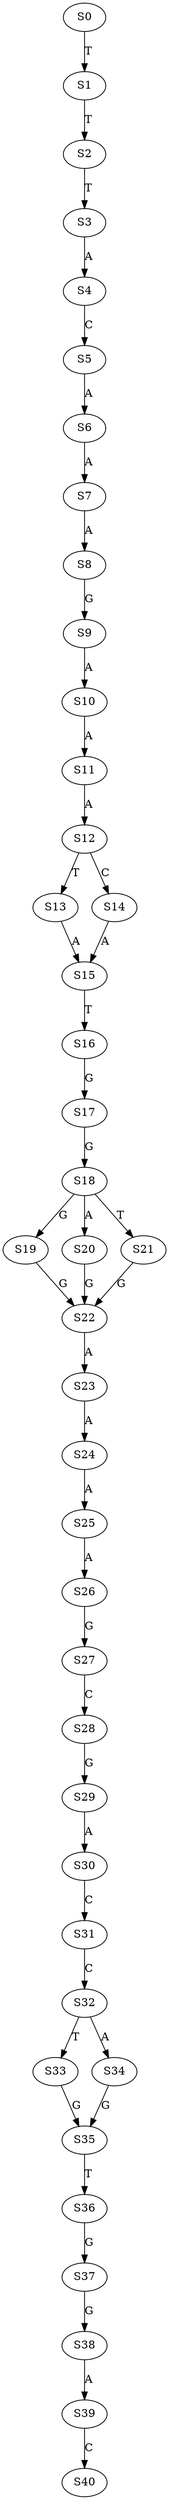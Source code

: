 strict digraph  {
	S0 -> S1 [ label = T ];
	S1 -> S2 [ label = T ];
	S2 -> S3 [ label = T ];
	S3 -> S4 [ label = A ];
	S4 -> S5 [ label = C ];
	S5 -> S6 [ label = A ];
	S6 -> S7 [ label = A ];
	S7 -> S8 [ label = A ];
	S8 -> S9 [ label = G ];
	S9 -> S10 [ label = A ];
	S10 -> S11 [ label = A ];
	S11 -> S12 [ label = A ];
	S12 -> S13 [ label = T ];
	S12 -> S14 [ label = C ];
	S13 -> S15 [ label = A ];
	S14 -> S15 [ label = A ];
	S15 -> S16 [ label = T ];
	S16 -> S17 [ label = G ];
	S17 -> S18 [ label = G ];
	S18 -> S19 [ label = G ];
	S18 -> S20 [ label = A ];
	S18 -> S21 [ label = T ];
	S19 -> S22 [ label = G ];
	S20 -> S22 [ label = G ];
	S21 -> S22 [ label = G ];
	S22 -> S23 [ label = A ];
	S23 -> S24 [ label = A ];
	S24 -> S25 [ label = A ];
	S25 -> S26 [ label = A ];
	S26 -> S27 [ label = G ];
	S27 -> S28 [ label = C ];
	S28 -> S29 [ label = G ];
	S29 -> S30 [ label = A ];
	S30 -> S31 [ label = C ];
	S31 -> S32 [ label = C ];
	S32 -> S33 [ label = T ];
	S32 -> S34 [ label = A ];
	S33 -> S35 [ label = G ];
	S34 -> S35 [ label = G ];
	S35 -> S36 [ label = T ];
	S36 -> S37 [ label = G ];
	S37 -> S38 [ label = G ];
	S38 -> S39 [ label = A ];
	S39 -> S40 [ label = C ];
}
